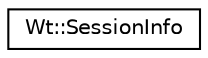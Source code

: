 digraph "Graphical Class Hierarchy"
{
 // LATEX_PDF_SIZE
  edge [fontname="Helvetica",fontsize="10",labelfontname="Helvetica",labelfontsize="10"];
  node [fontname="Helvetica",fontsize="10",shape=record];
  rankdir="LR";
  Node0 [label="Wt::SessionInfo",height=0.2,width=0.4,color="black", fillcolor="white", style="filled",URL="$classWt_1_1SessionInfo.html",tooltip=" "];
}
